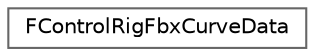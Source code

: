 digraph "Graphical Class Hierarchy"
{
 // INTERACTIVE_SVG=YES
 // LATEX_PDF_SIZE
  bgcolor="transparent";
  edge [fontname=Helvetica,fontsize=10,labelfontname=Helvetica,labelfontsize=10];
  node [fontname=Helvetica,fontsize=10,shape=box,height=0.2,width=0.4];
  rankdir="LR";
  Node0 [id="Node000000",label="FControlRigFbxCurveData",height=0.2,width=0.4,color="grey40", fillcolor="white", style="filled",URL="$da/da0/structFControlRigFbxCurveData.html",tooltip=" "];
}
